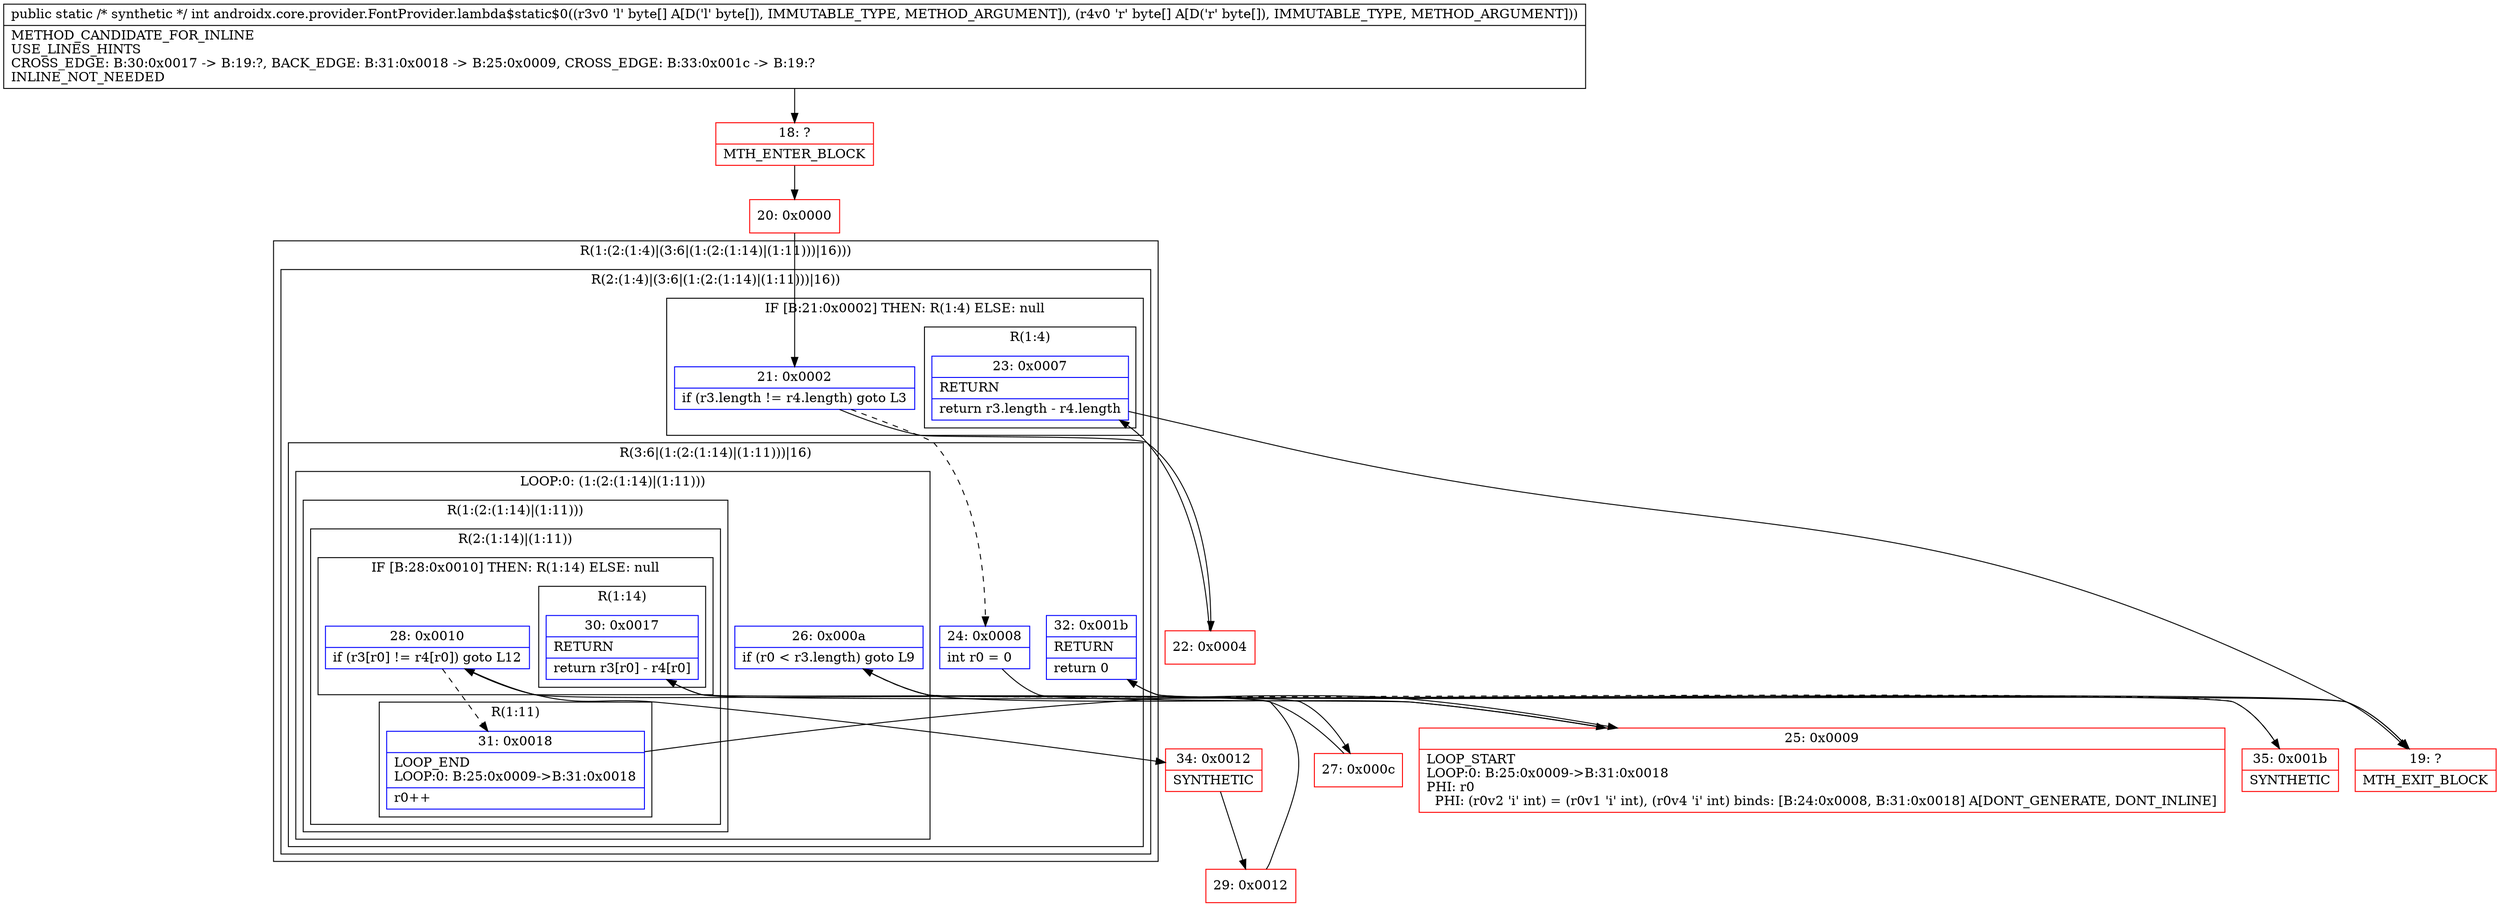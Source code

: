 digraph "CFG forandroidx.core.provider.FontProvider.lambda$static$0([B[B)I" {
subgraph cluster_Region_1700013935 {
label = "R(1:(2:(1:4)|(3:6|(1:(2:(1:14)|(1:11)))|16)))";
node [shape=record,color=blue];
subgraph cluster_Region_1679020096 {
label = "R(2:(1:4)|(3:6|(1:(2:(1:14)|(1:11)))|16))";
node [shape=record,color=blue];
subgraph cluster_IfRegion_585890421 {
label = "IF [B:21:0x0002] THEN: R(1:4) ELSE: null";
node [shape=record,color=blue];
Node_21 [shape=record,label="{21\:\ 0x0002|if (r3.length != r4.length) goto L3\l}"];
subgraph cluster_Region_1337119088 {
label = "R(1:4)";
node [shape=record,color=blue];
Node_23 [shape=record,label="{23\:\ 0x0007|RETURN\l|return r3.length \- r4.length\l}"];
}
}
subgraph cluster_Region_127479374 {
label = "R(3:6|(1:(2:(1:14)|(1:11)))|16)";
node [shape=record,color=blue];
Node_24 [shape=record,label="{24\:\ 0x0008|int r0 = 0\l}"];
subgraph cluster_LoopRegion_1093032334 {
label = "LOOP:0: (1:(2:(1:14)|(1:11)))";
node [shape=record,color=blue];
Node_26 [shape=record,label="{26\:\ 0x000a|if (r0 \< r3.length) goto L9\l}"];
subgraph cluster_Region_186251446 {
label = "R(1:(2:(1:14)|(1:11)))";
node [shape=record,color=blue];
subgraph cluster_Region_1911732293 {
label = "R(2:(1:14)|(1:11))";
node [shape=record,color=blue];
subgraph cluster_IfRegion_1498432693 {
label = "IF [B:28:0x0010] THEN: R(1:14) ELSE: null";
node [shape=record,color=blue];
Node_28 [shape=record,label="{28\:\ 0x0010|if (r3[r0] != r4[r0]) goto L12\l}"];
subgraph cluster_Region_393607823 {
label = "R(1:14)";
node [shape=record,color=blue];
Node_30 [shape=record,label="{30\:\ 0x0017|RETURN\l|return r3[r0] \- r4[r0]\l}"];
}
}
subgraph cluster_Region_1473253283 {
label = "R(1:11)";
node [shape=record,color=blue];
Node_31 [shape=record,label="{31\:\ 0x0018|LOOP_END\lLOOP:0: B:25:0x0009\-\>B:31:0x0018\l|r0++\l}"];
}
}
}
}
Node_32 [shape=record,label="{32\:\ 0x001b|RETURN\l|return 0\l}"];
}
}
}
Node_18 [shape=record,color=red,label="{18\:\ ?|MTH_ENTER_BLOCK\l}"];
Node_20 [shape=record,color=red,label="{20\:\ 0x0000}"];
Node_22 [shape=record,color=red,label="{22\:\ 0x0004}"];
Node_19 [shape=record,color=red,label="{19\:\ ?|MTH_EXIT_BLOCK\l}"];
Node_25 [shape=record,color=red,label="{25\:\ 0x0009|LOOP_START\lLOOP:0: B:25:0x0009\-\>B:31:0x0018\lPHI: r0 \l  PHI: (r0v2 'i' int) = (r0v1 'i' int), (r0v4 'i' int) binds: [B:24:0x0008, B:31:0x0018] A[DONT_GENERATE, DONT_INLINE]\l}"];
Node_27 [shape=record,color=red,label="{27\:\ 0x000c}"];
Node_34 [shape=record,color=red,label="{34\:\ 0x0012|SYNTHETIC\l}"];
Node_29 [shape=record,color=red,label="{29\:\ 0x0012}"];
Node_35 [shape=record,color=red,label="{35\:\ 0x001b|SYNTHETIC\l}"];
MethodNode[shape=record,label="{public static \/* synthetic *\/ int androidx.core.provider.FontProvider.lambda$static$0((r3v0 'l' byte[] A[D('l' byte[]), IMMUTABLE_TYPE, METHOD_ARGUMENT]), (r4v0 'r' byte[] A[D('r' byte[]), IMMUTABLE_TYPE, METHOD_ARGUMENT]))  | METHOD_CANDIDATE_FOR_INLINE\lUSE_LINES_HINTS\lCROSS_EDGE: B:30:0x0017 \-\> B:19:?, BACK_EDGE: B:31:0x0018 \-\> B:25:0x0009, CROSS_EDGE: B:33:0x001c \-\> B:19:?\lINLINE_NOT_NEEDED\l}"];
MethodNode -> Node_18;Node_21 -> Node_22;
Node_21 -> Node_24[style=dashed];
Node_23 -> Node_19;
Node_24 -> Node_25;
Node_26 -> Node_27;
Node_26 -> Node_35[style=dashed];
Node_28 -> Node_31[style=dashed];
Node_28 -> Node_34;
Node_30 -> Node_19;
Node_31 -> Node_25;
Node_32 -> Node_19;
Node_18 -> Node_20;
Node_20 -> Node_21;
Node_22 -> Node_23;
Node_25 -> Node_26;
Node_27 -> Node_28;
Node_34 -> Node_29;
Node_29 -> Node_30;
Node_35 -> Node_32;
}

